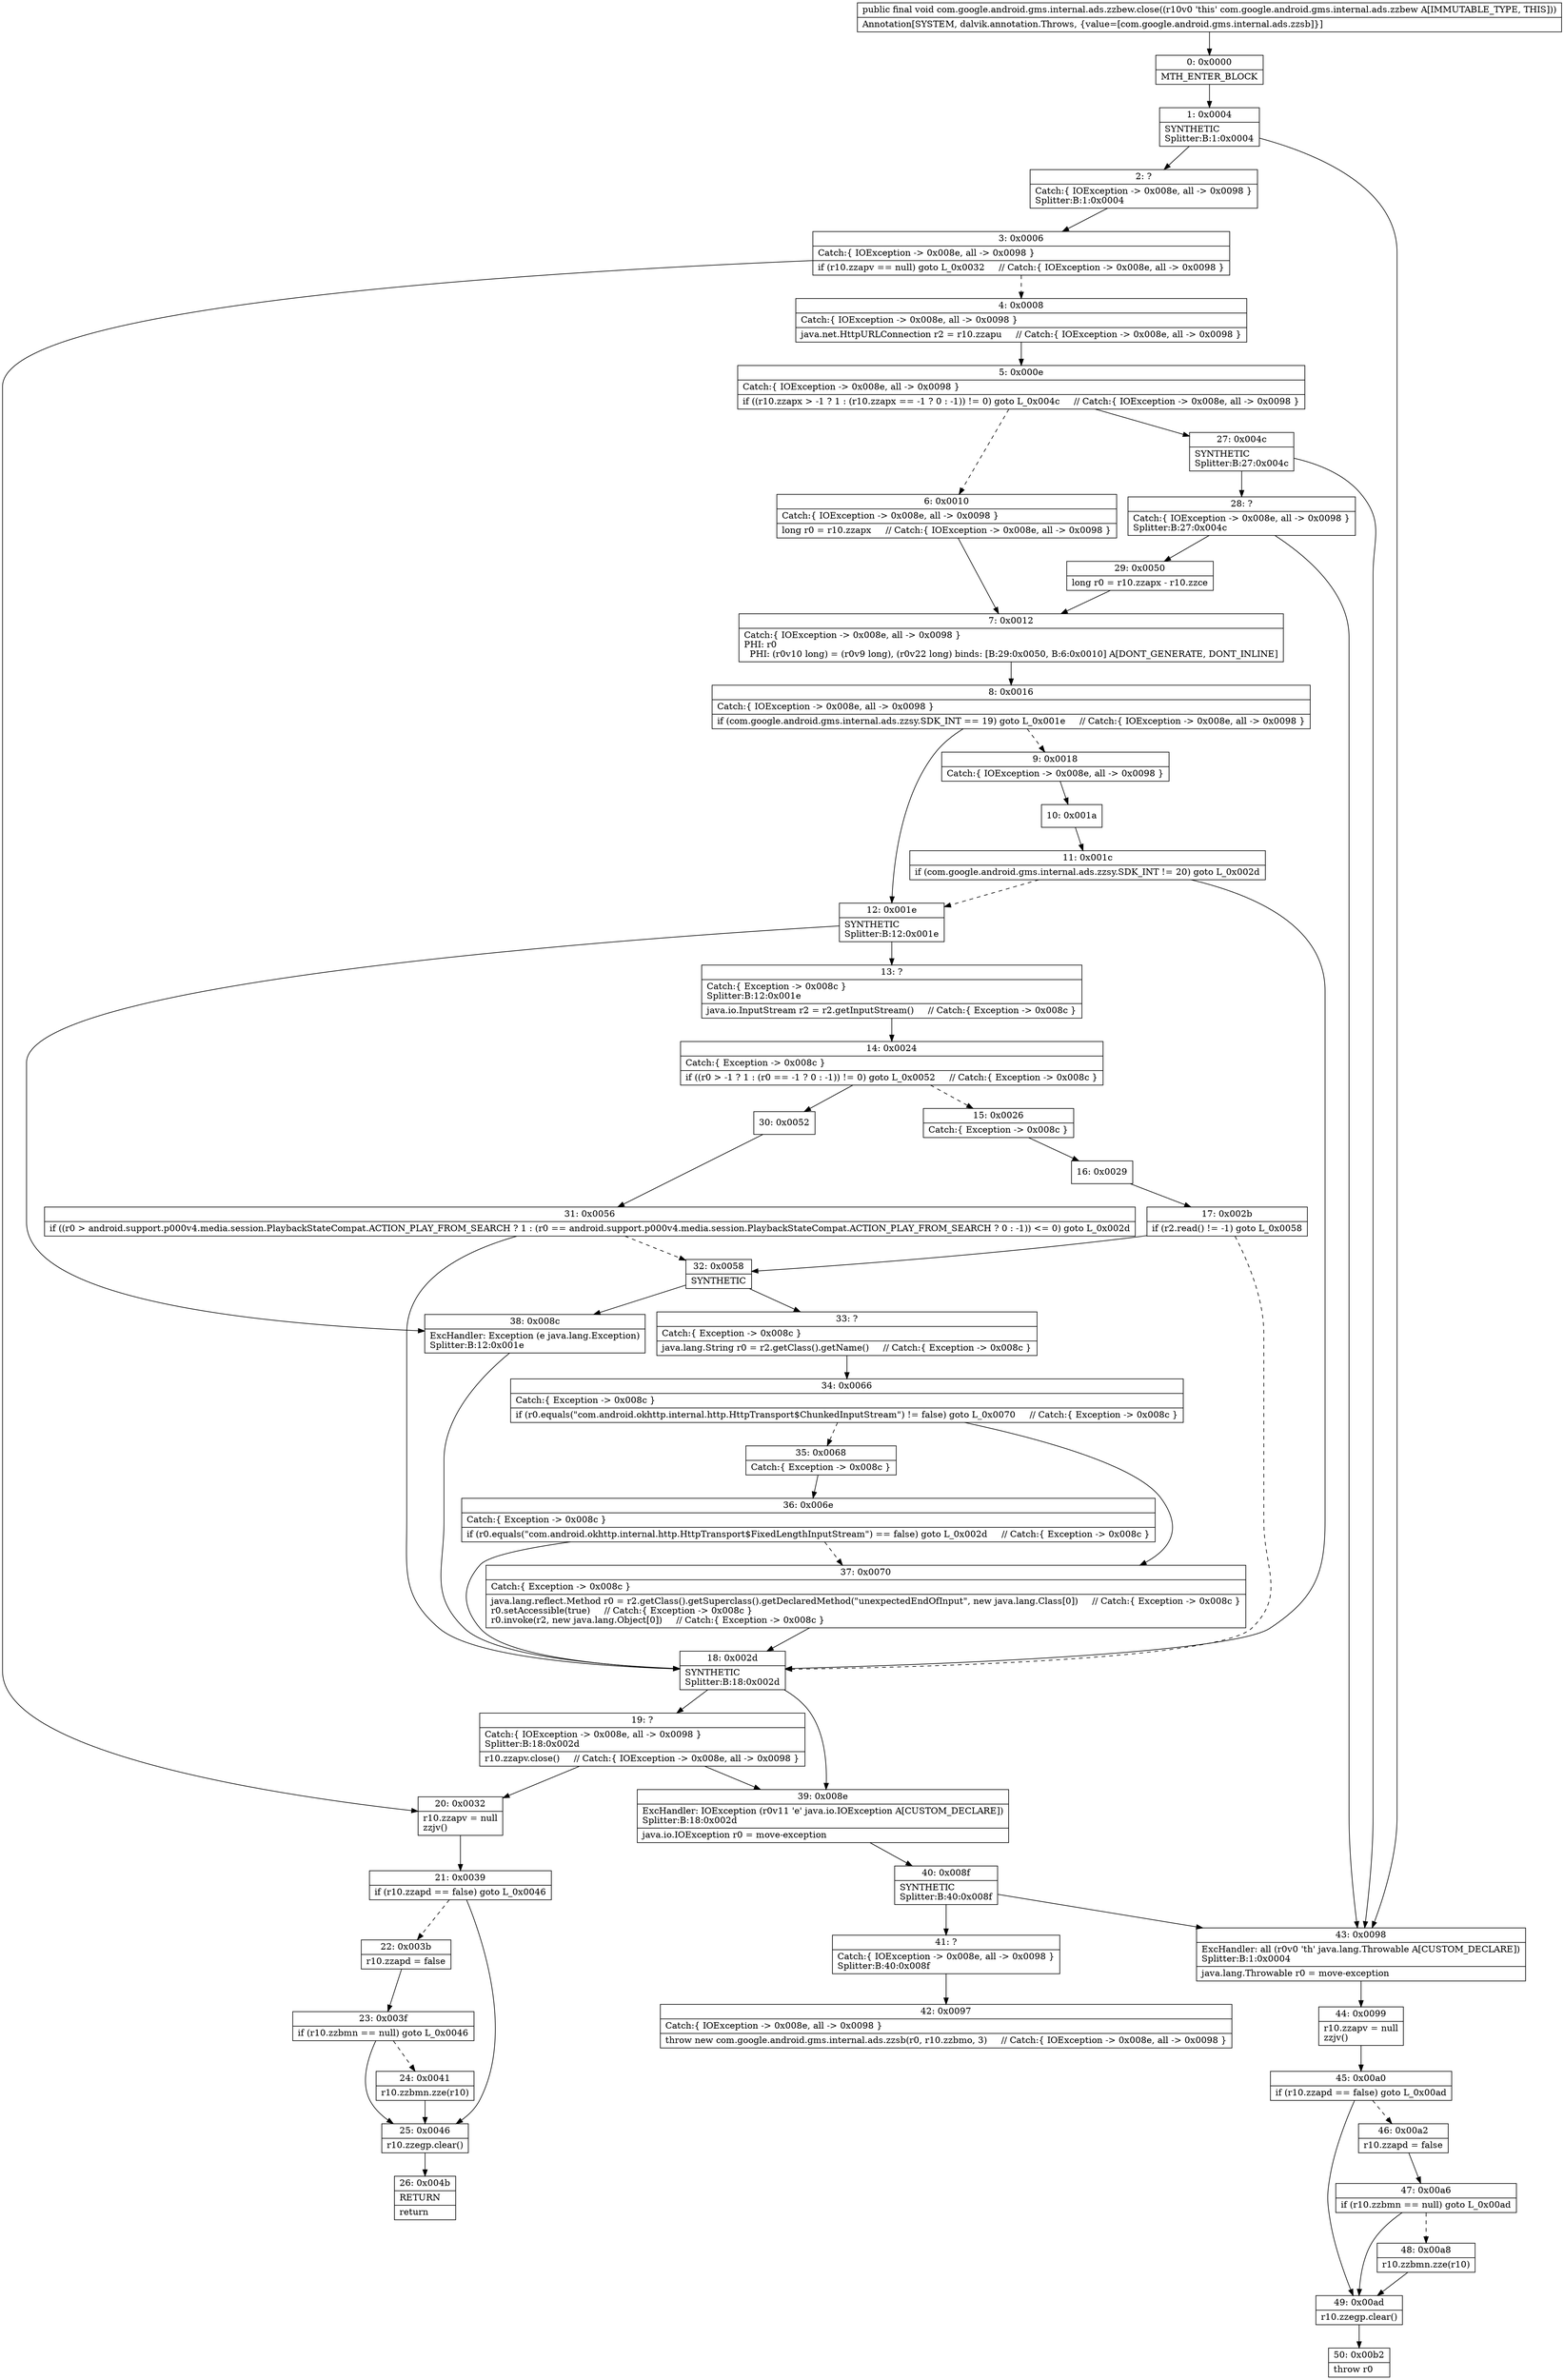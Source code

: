 digraph "CFG forcom.google.android.gms.internal.ads.zzbew.close()V" {
Node_0 [shape=record,label="{0\:\ 0x0000|MTH_ENTER_BLOCK\l}"];
Node_1 [shape=record,label="{1\:\ 0x0004|SYNTHETIC\lSplitter:B:1:0x0004\l}"];
Node_2 [shape=record,label="{2\:\ ?|Catch:\{ IOException \-\> 0x008e, all \-\> 0x0098 \}\lSplitter:B:1:0x0004\l}"];
Node_3 [shape=record,label="{3\:\ 0x0006|Catch:\{ IOException \-\> 0x008e, all \-\> 0x0098 \}\l|if (r10.zzapv == null) goto L_0x0032     \/\/ Catch:\{ IOException \-\> 0x008e, all \-\> 0x0098 \}\l}"];
Node_4 [shape=record,label="{4\:\ 0x0008|Catch:\{ IOException \-\> 0x008e, all \-\> 0x0098 \}\l|java.net.HttpURLConnection r2 = r10.zzapu     \/\/ Catch:\{ IOException \-\> 0x008e, all \-\> 0x0098 \}\l}"];
Node_5 [shape=record,label="{5\:\ 0x000e|Catch:\{ IOException \-\> 0x008e, all \-\> 0x0098 \}\l|if ((r10.zzapx \> \-1 ? 1 : (r10.zzapx == \-1 ? 0 : \-1)) != 0) goto L_0x004c     \/\/ Catch:\{ IOException \-\> 0x008e, all \-\> 0x0098 \}\l}"];
Node_6 [shape=record,label="{6\:\ 0x0010|Catch:\{ IOException \-\> 0x008e, all \-\> 0x0098 \}\l|long r0 = r10.zzapx     \/\/ Catch:\{ IOException \-\> 0x008e, all \-\> 0x0098 \}\l}"];
Node_7 [shape=record,label="{7\:\ 0x0012|Catch:\{ IOException \-\> 0x008e, all \-\> 0x0098 \}\lPHI: r0 \l  PHI: (r0v10 long) = (r0v9 long), (r0v22 long) binds: [B:29:0x0050, B:6:0x0010] A[DONT_GENERATE, DONT_INLINE]\l}"];
Node_8 [shape=record,label="{8\:\ 0x0016|Catch:\{ IOException \-\> 0x008e, all \-\> 0x0098 \}\l|if (com.google.android.gms.internal.ads.zzsy.SDK_INT == 19) goto L_0x001e     \/\/ Catch:\{ IOException \-\> 0x008e, all \-\> 0x0098 \}\l}"];
Node_9 [shape=record,label="{9\:\ 0x0018|Catch:\{ IOException \-\> 0x008e, all \-\> 0x0098 \}\l}"];
Node_10 [shape=record,label="{10\:\ 0x001a}"];
Node_11 [shape=record,label="{11\:\ 0x001c|if (com.google.android.gms.internal.ads.zzsy.SDK_INT != 20) goto L_0x002d\l}"];
Node_12 [shape=record,label="{12\:\ 0x001e|SYNTHETIC\lSplitter:B:12:0x001e\l}"];
Node_13 [shape=record,label="{13\:\ ?|Catch:\{ Exception \-\> 0x008c \}\lSplitter:B:12:0x001e\l|java.io.InputStream r2 = r2.getInputStream()     \/\/ Catch:\{ Exception \-\> 0x008c \}\l}"];
Node_14 [shape=record,label="{14\:\ 0x0024|Catch:\{ Exception \-\> 0x008c \}\l|if ((r0 \> \-1 ? 1 : (r0 == \-1 ? 0 : \-1)) != 0) goto L_0x0052     \/\/ Catch:\{ Exception \-\> 0x008c \}\l}"];
Node_15 [shape=record,label="{15\:\ 0x0026|Catch:\{ Exception \-\> 0x008c \}\l}"];
Node_16 [shape=record,label="{16\:\ 0x0029}"];
Node_17 [shape=record,label="{17\:\ 0x002b|if (r2.read() != \-1) goto L_0x0058\l}"];
Node_18 [shape=record,label="{18\:\ 0x002d|SYNTHETIC\lSplitter:B:18:0x002d\l}"];
Node_19 [shape=record,label="{19\:\ ?|Catch:\{ IOException \-\> 0x008e, all \-\> 0x0098 \}\lSplitter:B:18:0x002d\l|r10.zzapv.close()     \/\/ Catch:\{ IOException \-\> 0x008e, all \-\> 0x0098 \}\l}"];
Node_20 [shape=record,label="{20\:\ 0x0032|r10.zzapv = null\lzzjv()\l}"];
Node_21 [shape=record,label="{21\:\ 0x0039|if (r10.zzapd == false) goto L_0x0046\l}"];
Node_22 [shape=record,label="{22\:\ 0x003b|r10.zzapd = false\l}"];
Node_23 [shape=record,label="{23\:\ 0x003f|if (r10.zzbmn == null) goto L_0x0046\l}"];
Node_24 [shape=record,label="{24\:\ 0x0041|r10.zzbmn.zze(r10)\l}"];
Node_25 [shape=record,label="{25\:\ 0x0046|r10.zzegp.clear()\l}"];
Node_26 [shape=record,label="{26\:\ 0x004b|RETURN\l|return\l}"];
Node_27 [shape=record,label="{27\:\ 0x004c|SYNTHETIC\lSplitter:B:27:0x004c\l}"];
Node_28 [shape=record,label="{28\:\ ?|Catch:\{ IOException \-\> 0x008e, all \-\> 0x0098 \}\lSplitter:B:27:0x004c\l}"];
Node_29 [shape=record,label="{29\:\ 0x0050|long r0 = r10.zzapx \- r10.zzce\l}"];
Node_30 [shape=record,label="{30\:\ 0x0052}"];
Node_31 [shape=record,label="{31\:\ 0x0056|if ((r0 \> android.support.p000v4.media.session.PlaybackStateCompat.ACTION_PLAY_FROM_SEARCH ? 1 : (r0 == android.support.p000v4.media.session.PlaybackStateCompat.ACTION_PLAY_FROM_SEARCH ? 0 : \-1)) \<= 0) goto L_0x002d\l}"];
Node_32 [shape=record,label="{32\:\ 0x0058|SYNTHETIC\l}"];
Node_33 [shape=record,label="{33\:\ ?|Catch:\{ Exception \-\> 0x008c \}\l|java.lang.String r0 = r2.getClass().getName()     \/\/ Catch:\{ Exception \-\> 0x008c \}\l}"];
Node_34 [shape=record,label="{34\:\ 0x0066|Catch:\{ Exception \-\> 0x008c \}\l|if (r0.equals(\"com.android.okhttp.internal.http.HttpTransport$ChunkedInputStream\") != false) goto L_0x0070     \/\/ Catch:\{ Exception \-\> 0x008c \}\l}"];
Node_35 [shape=record,label="{35\:\ 0x0068|Catch:\{ Exception \-\> 0x008c \}\l}"];
Node_36 [shape=record,label="{36\:\ 0x006e|Catch:\{ Exception \-\> 0x008c \}\l|if (r0.equals(\"com.android.okhttp.internal.http.HttpTransport$FixedLengthInputStream\") == false) goto L_0x002d     \/\/ Catch:\{ Exception \-\> 0x008c \}\l}"];
Node_37 [shape=record,label="{37\:\ 0x0070|Catch:\{ Exception \-\> 0x008c \}\l|java.lang.reflect.Method r0 = r2.getClass().getSuperclass().getDeclaredMethod(\"unexpectedEndOfInput\", new java.lang.Class[0])     \/\/ Catch:\{ Exception \-\> 0x008c \}\lr0.setAccessible(true)     \/\/ Catch:\{ Exception \-\> 0x008c \}\lr0.invoke(r2, new java.lang.Object[0])     \/\/ Catch:\{ Exception \-\> 0x008c \}\l}"];
Node_38 [shape=record,label="{38\:\ 0x008c|ExcHandler: Exception (e java.lang.Exception)\lSplitter:B:12:0x001e\l}"];
Node_39 [shape=record,label="{39\:\ 0x008e|ExcHandler: IOException (r0v11 'e' java.io.IOException A[CUSTOM_DECLARE])\lSplitter:B:18:0x002d\l|java.io.IOException r0 = move\-exception\l}"];
Node_40 [shape=record,label="{40\:\ 0x008f|SYNTHETIC\lSplitter:B:40:0x008f\l}"];
Node_41 [shape=record,label="{41\:\ ?|Catch:\{ IOException \-\> 0x008e, all \-\> 0x0098 \}\lSplitter:B:40:0x008f\l}"];
Node_42 [shape=record,label="{42\:\ 0x0097|Catch:\{ IOException \-\> 0x008e, all \-\> 0x0098 \}\l|throw new com.google.android.gms.internal.ads.zzsb(r0, r10.zzbmo, 3)     \/\/ Catch:\{ IOException \-\> 0x008e, all \-\> 0x0098 \}\l}"];
Node_43 [shape=record,label="{43\:\ 0x0098|ExcHandler: all (r0v0 'th' java.lang.Throwable A[CUSTOM_DECLARE])\lSplitter:B:1:0x0004\l|java.lang.Throwable r0 = move\-exception\l}"];
Node_44 [shape=record,label="{44\:\ 0x0099|r10.zzapv = null\lzzjv()\l}"];
Node_45 [shape=record,label="{45\:\ 0x00a0|if (r10.zzapd == false) goto L_0x00ad\l}"];
Node_46 [shape=record,label="{46\:\ 0x00a2|r10.zzapd = false\l}"];
Node_47 [shape=record,label="{47\:\ 0x00a6|if (r10.zzbmn == null) goto L_0x00ad\l}"];
Node_48 [shape=record,label="{48\:\ 0x00a8|r10.zzbmn.zze(r10)\l}"];
Node_49 [shape=record,label="{49\:\ 0x00ad|r10.zzegp.clear()\l}"];
Node_50 [shape=record,label="{50\:\ 0x00b2|throw r0\l}"];
MethodNode[shape=record,label="{public final void com.google.android.gms.internal.ads.zzbew.close((r10v0 'this' com.google.android.gms.internal.ads.zzbew A[IMMUTABLE_TYPE, THIS]))  | Annotation[SYSTEM, dalvik.annotation.Throws, \{value=[com.google.android.gms.internal.ads.zzsb]\}]\l}"];
MethodNode -> Node_0;
Node_0 -> Node_1;
Node_1 -> Node_2;
Node_1 -> Node_43;
Node_2 -> Node_3;
Node_3 -> Node_4[style=dashed];
Node_3 -> Node_20;
Node_4 -> Node_5;
Node_5 -> Node_6[style=dashed];
Node_5 -> Node_27;
Node_6 -> Node_7;
Node_7 -> Node_8;
Node_8 -> Node_9[style=dashed];
Node_8 -> Node_12;
Node_9 -> Node_10;
Node_10 -> Node_11;
Node_11 -> Node_12[style=dashed];
Node_11 -> Node_18;
Node_12 -> Node_13;
Node_12 -> Node_38;
Node_13 -> Node_14;
Node_14 -> Node_15[style=dashed];
Node_14 -> Node_30;
Node_15 -> Node_16;
Node_16 -> Node_17;
Node_17 -> Node_18[style=dashed];
Node_17 -> Node_32;
Node_18 -> Node_19;
Node_18 -> Node_39;
Node_19 -> Node_20;
Node_19 -> Node_39;
Node_20 -> Node_21;
Node_21 -> Node_22[style=dashed];
Node_21 -> Node_25;
Node_22 -> Node_23;
Node_23 -> Node_24[style=dashed];
Node_23 -> Node_25;
Node_24 -> Node_25;
Node_25 -> Node_26;
Node_27 -> Node_28;
Node_27 -> Node_43;
Node_28 -> Node_29;
Node_28 -> Node_43;
Node_29 -> Node_7;
Node_30 -> Node_31;
Node_31 -> Node_18;
Node_31 -> Node_32[style=dashed];
Node_32 -> Node_33;
Node_32 -> Node_38;
Node_33 -> Node_34;
Node_34 -> Node_35[style=dashed];
Node_34 -> Node_37;
Node_35 -> Node_36;
Node_36 -> Node_18;
Node_36 -> Node_37[style=dashed];
Node_37 -> Node_18;
Node_38 -> Node_18;
Node_39 -> Node_40;
Node_40 -> Node_41;
Node_40 -> Node_43;
Node_41 -> Node_42;
Node_43 -> Node_44;
Node_44 -> Node_45;
Node_45 -> Node_46[style=dashed];
Node_45 -> Node_49;
Node_46 -> Node_47;
Node_47 -> Node_48[style=dashed];
Node_47 -> Node_49;
Node_48 -> Node_49;
Node_49 -> Node_50;
}

